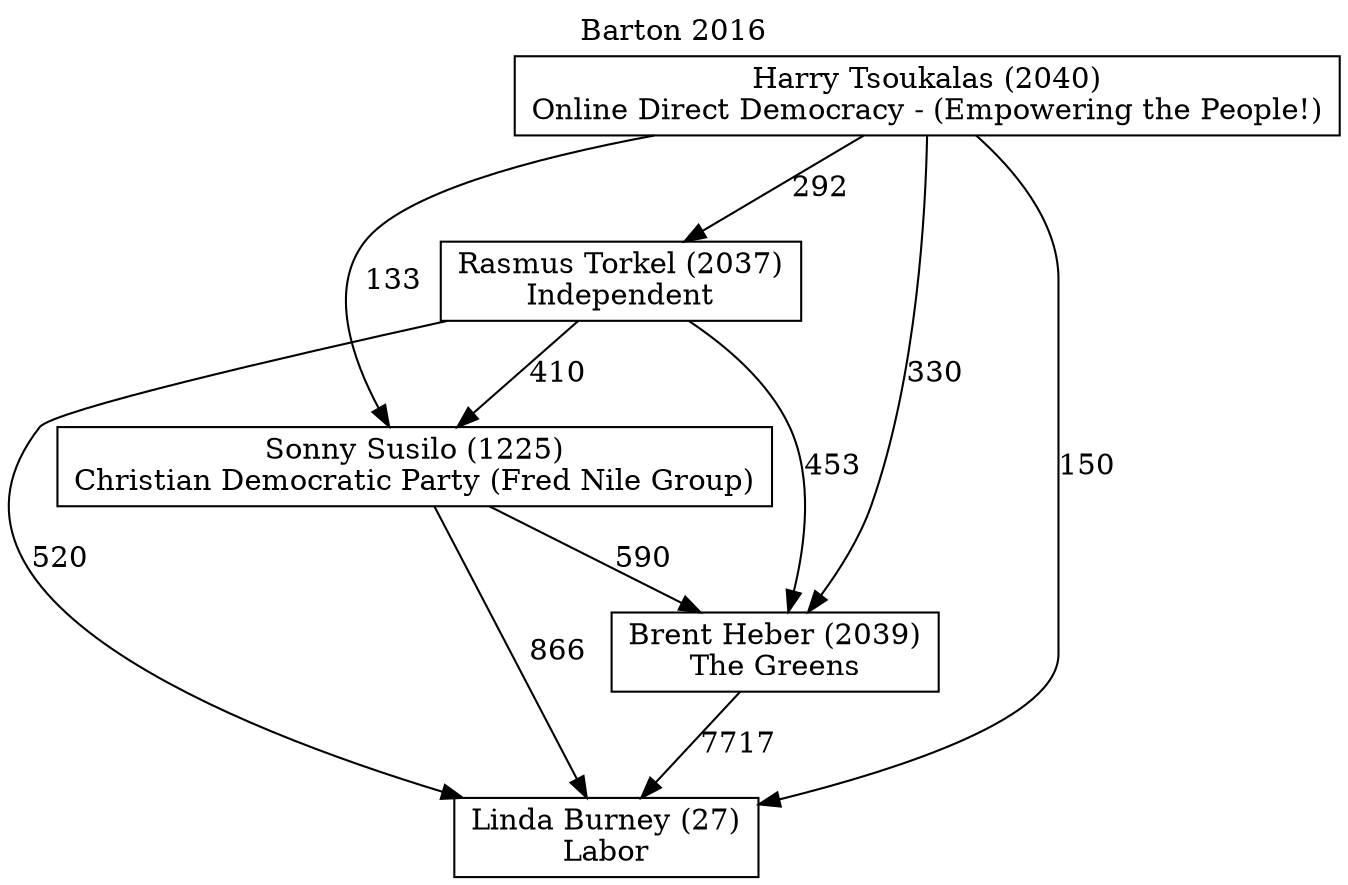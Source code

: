 // House preference flow
digraph "Linda Burney (27)_Barton_2016" {
	graph [label="Barton 2016" labelloc=t mclimit=10]
	node [shape=box]
	"Linda Burney (27)" [label="Linda Burney (27)
Labor"]
	"Brent Heber (2039)" [label="Brent Heber (2039)
The Greens"]
	"Sonny Susilo (1225)" [label="Sonny Susilo (1225)
Christian Democratic Party (Fred Nile Group)"]
	"Rasmus Torkel (2037)" [label="Rasmus Torkel (2037)
Independent"]
	"Harry Tsoukalas (2040)" [label="Harry Tsoukalas (2040)
Online Direct Democracy - (Empowering the People!)"]
	"Brent Heber (2039)" -> "Linda Burney (27)" [label=7717]
	"Sonny Susilo (1225)" -> "Brent Heber (2039)" [label=590]
	"Rasmus Torkel (2037)" -> "Sonny Susilo (1225)" [label=410]
	"Harry Tsoukalas (2040)" -> "Rasmus Torkel (2037)" [label=292]
	"Sonny Susilo (1225)" -> "Linda Burney (27)" [label=866]
	"Rasmus Torkel (2037)" -> "Linda Burney (27)" [label=520]
	"Harry Tsoukalas (2040)" -> "Linda Burney (27)" [label=150]
	"Harry Tsoukalas (2040)" -> "Sonny Susilo (1225)" [label=133]
	"Rasmus Torkel (2037)" -> "Brent Heber (2039)" [label=453]
	"Harry Tsoukalas (2040)" -> "Brent Heber (2039)" [label=330]
}
